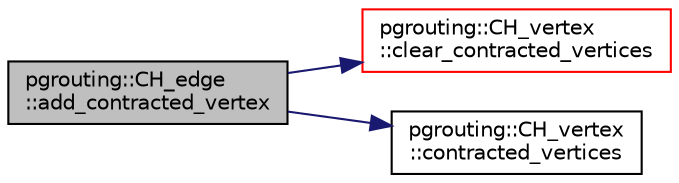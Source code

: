 digraph "pgrouting::CH_edge::add_contracted_vertex"
{
  edge [fontname="Helvetica",fontsize="10",labelfontname="Helvetica",labelfontsize="10"];
  node [fontname="Helvetica",fontsize="10",shape=record];
  rankdir="LR";
  Node10 [label="pgrouting::CH_edge\l::add_contracted_vertex",height=0.2,width=0.4,color="black", fillcolor="grey75", style="filled", fontcolor="black"];
  Node10 -> Node11 [color="midnightblue",fontsize="10",style="solid",fontname="Helvetica"];
  Node11 [label="pgrouting::CH_vertex\l::clear_contracted_vertices",height=0.2,width=0.4,color="red", fillcolor="white", style="filled",URL="$classpgrouting_1_1CH__vertex.html#ac03a1dab25edb24d961a39195743779f"];
  Node10 -> Node13 [color="midnightblue",fontsize="10",style="solid",fontname="Helvetica"];
  Node13 [label="pgrouting::CH_vertex\l::contracted_vertices",height=0.2,width=0.4,color="black", fillcolor="white", style="filled",URL="$classpgrouting_1_1CH__vertex.html#a48973773b7c84cd5a79813953b1be285"];
}
